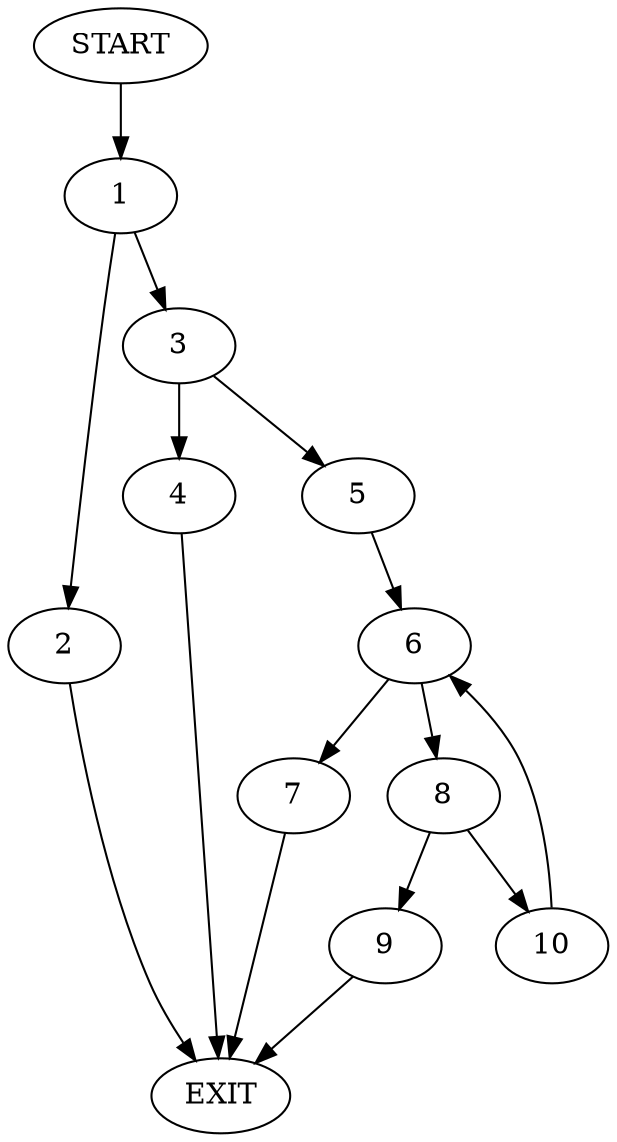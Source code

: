 digraph {
0 [label="START"]
11 [label="EXIT"]
0 -> 1
1 -> 2
1 -> 3
2 -> 11
3 -> 4
3 -> 5
4 -> 11
5 -> 6
6 -> 7
6 -> 8
8 -> 9
8 -> 10
7 -> 11
9 -> 11
10 -> 6
}
